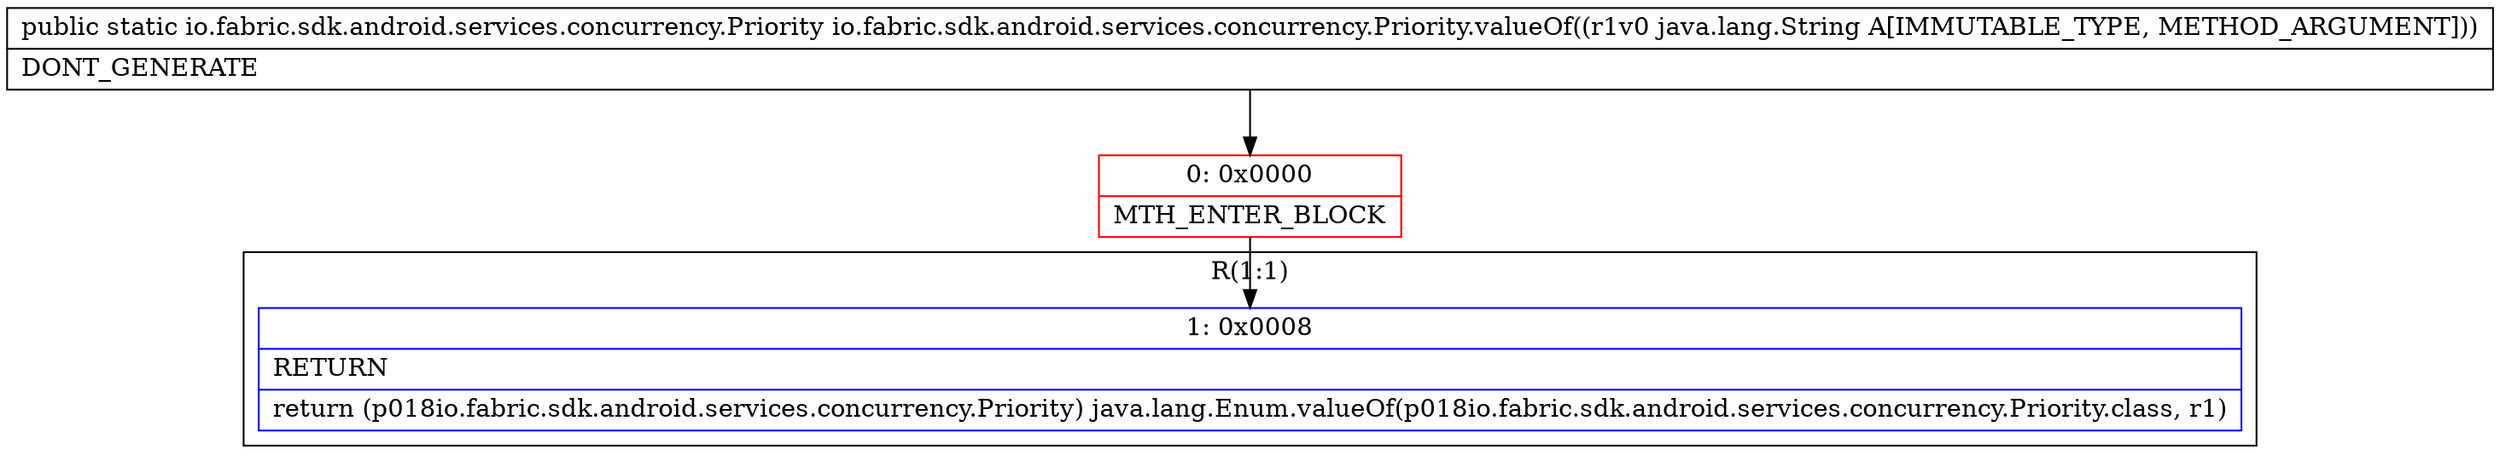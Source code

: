 digraph "CFG forio.fabric.sdk.android.services.concurrency.Priority.valueOf(Ljava\/lang\/String;)Lio\/fabric\/sdk\/android\/services\/concurrency\/Priority;" {
subgraph cluster_Region_793879920 {
label = "R(1:1)";
node [shape=record,color=blue];
Node_1 [shape=record,label="{1\:\ 0x0008|RETURN\l|return (p018io.fabric.sdk.android.services.concurrency.Priority) java.lang.Enum.valueOf(p018io.fabric.sdk.android.services.concurrency.Priority.class, r1)\l}"];
}
Node_0 [shape=record,color=red,label="{0\:\ 0x0000|MTH_ENTER_BLOCK\l}"];
MethodNode[shape=record,label="{public static io.fabric.sdk.android.services.concurrency.Priority io.fabric.sdk.android.services.concurrency.Priority.valueOf((r1v0 java.lang.String A[IMMUTABLE_TYPE, METHOD_ARGUMENT]))  | DONT_GENERATE\l}"];
MethodNode -> Node_0;
Node_0 -> Node_1;
}

